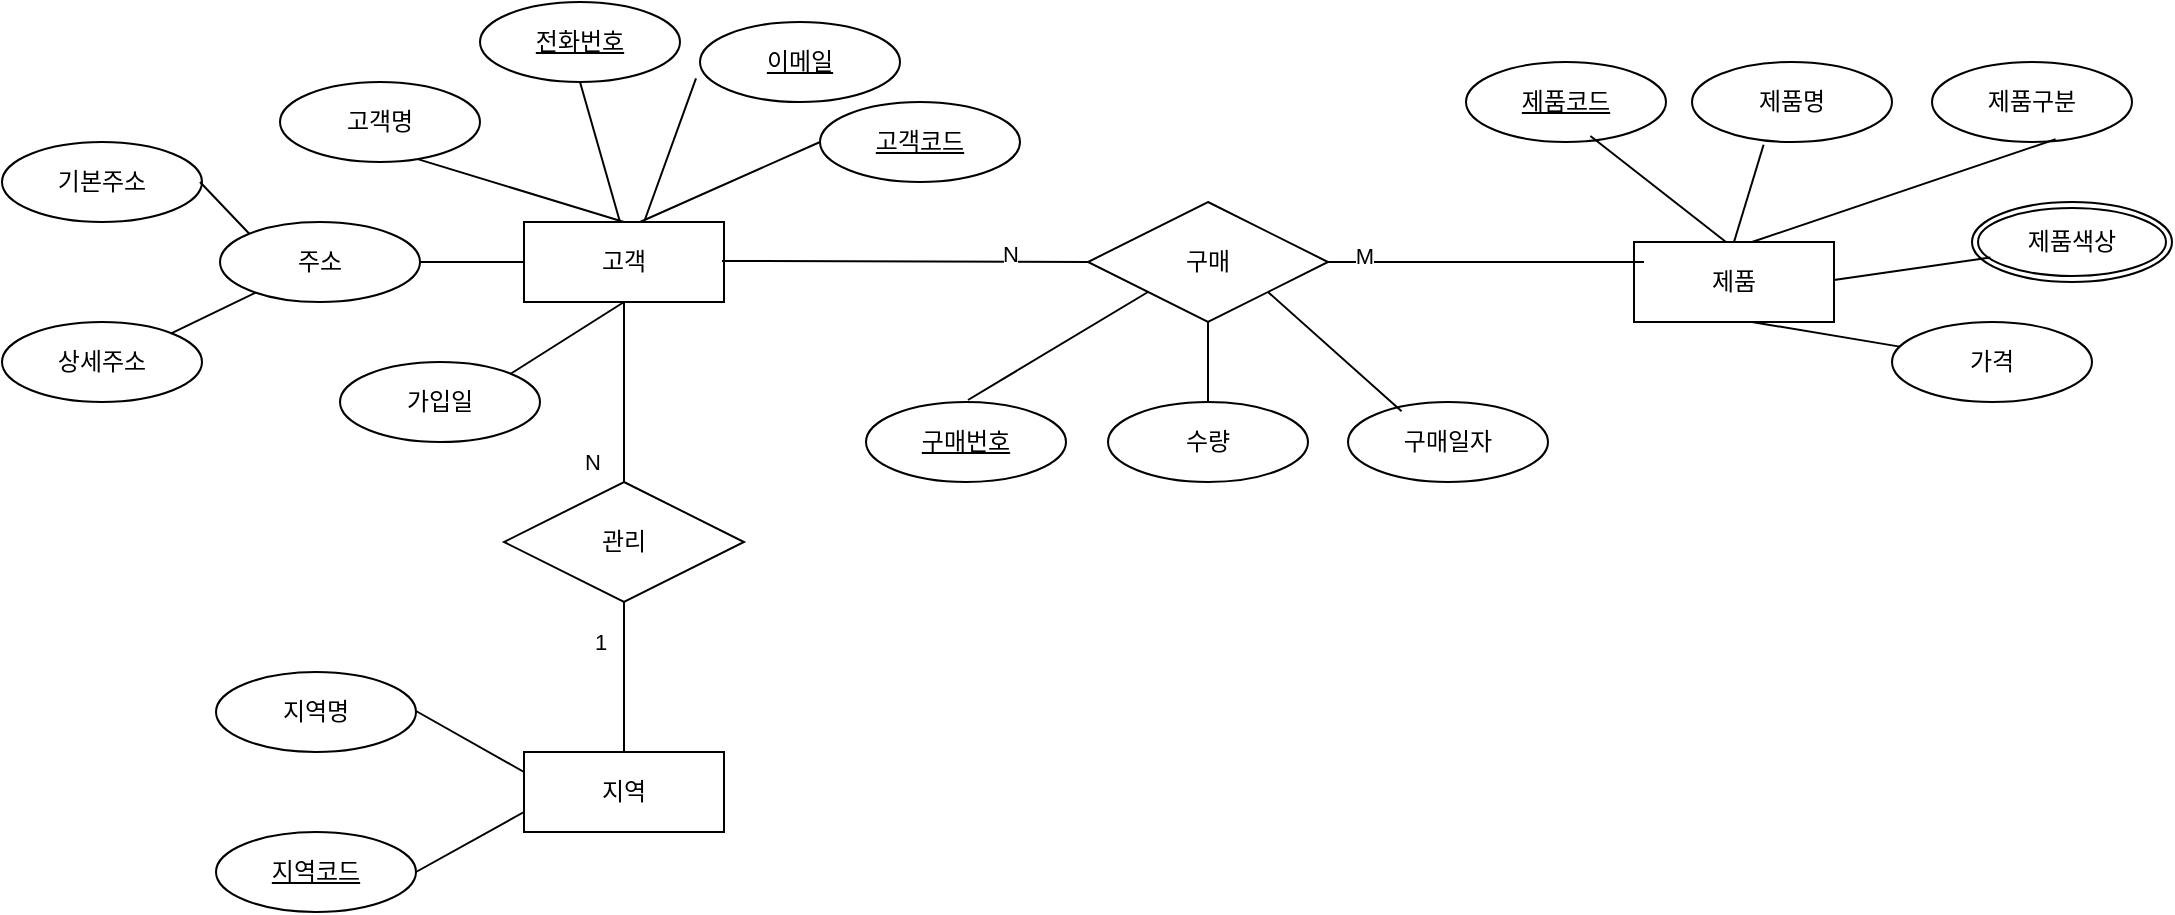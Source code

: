 <mxfile version="23.0.1" type="github" pages="3">
  <diagram name="페이지-1" id="J8xDKmWiy9kQoWils0WY">
    <mxGraphModel dx="1877" dy="557" grid="1" gridSize="10" guides="1" tooltips="1" connect="1" arrows="1" fold="1" page="1" pageScale="1" pageWidth="827" pageHeight="1169" math="0" shadow="0">
      <root>
        <mxCell id="0" />
        <mxCell id="1" parent="0" />
        <mxCell id="zapqB653tZs2p7qNw6eo-1" value="고객" style="whiteSpace=wrap;html=1;align=center;" vertex="1" parent="1">
          <mxGeometry x="229" y="270" width="100" height="40" as="geometry" />
        </mxCell>
        <mxCell id="zapqB653tZs2p7qNw6eo-3" value="" style="endArrow=none;html=1;rounded=0;entryX=0.5;entryY=0;entryDx=0;entryDy=0;exitX=0.664;exitY=0.945;exitDx=0;exitDy=0;exitPerimeter=0;" edge="1" parent="1" source="zapqB653tZs2p7qNw6eo-6" target="zapqB653tZs2p7qNw6eo-1">
          <mxGeometry relative="1" as="geometry">
            <mxPoint x="203.4" y="217.8" as="sourcePoint" />
            <mxPoint x="337" y="220" as="targetPoint" />
          </mxGeometry>
        </mxCell>
        <mxCell id="zapqB653tZs2p7qNw6eo-7" value="" style="endArrow=none;html=1;rounded=0;entryX=0.5;entryY=0;entryDx=0;entryDy=0;exitX=0.664;exitY=0.945;exitDx=0;exitDy=0;exitPerimeter=0;" edge="1" parent="1" target="zapqB653tZs2p7qNw6eo-6">
          <mxGeometry relative="1" as="geometry">
            <mxPoint x="203.4" y="217.8" as="sourcePoint" />
            <mxPoint x="277" y="270" as="targetPoint" />
          </mxGeometry>
        </mxCell>
        <mxCell id="zapqB653tZs2p7qNw6eo-6" value="고객명" style="ellipse;whiteSpace=wrap;html=1;align=center;" vertex="1" parent="1">
          <mxGeometry x="107" y="200" width="100" height="40" as="geometry" />
        </mxCell>
        <mxCell id="zapqB653tZs2p7qNw6eo-8" value="전화번호" style="ellipse;whiteSpace=wrap;html=1;align=center;fontStyle=4;" vertex="1" parent="1">
          <mxGeometry x="207" y="160" width="100" height="40" as="geometry" />
        </mxCell>
        <mxCell id="zapqB653tZs2p7qNw6eo-9" value="" style="endArrow=none;html=1;rounded=0;exitX=0.5;exitY=1;exitDx=0;exitDy=0;" edge="1" parent="1" source="zapqB653tZs2p7qNw6eo-8">
          <mxGeometry relative="1" as="geometry">
            <mxPoint x="337" y="210" as="sourcePoint" />
            <mxPoint x="277" y="270" as="targetPoint" />
          </mxGeometry>
        </mxCell>
        <mxCell id="zapqB653tZs2p7qNw6eo-11" value="이메일" style="ellipse;whiteSpace=wrap;html=1;align=center;fontStyle=4;" vertex="1" parent="1">
          <mxGeometry x="317" y="170" width="100" height="40" as="geometry" />
        </mxCell>
        <mxCell id="zapqB653tZs2p7qNw6eo-13" value="" style="endArrow=none;html=1;rounded=0;exitX=-0.02;exitY=0.705;exitDx=0;exitDy=0;exitPerimeter=0;entryX=0.604;entryY=-0.025;entryDx=0;entryDy=0;entryPerimeter=0;" edge="1" parent="1" source="zapqB653tZs2p7qNw6eo-11" target="zapqB653tZs2p7qNw6eo-1">
          <mxGeometry relative="1" as="geometry">
            <mxPoint x="337" y="210" as="sourcePoint" />
            <mxPoint x="317" y="270" as="targetPoint" />
          </mxGeometry>
        </mxCell>
        <mxCell id="zapqB653tZs2p7qNw6eo-14" value="고객코드" style="ellipse;whiteSpace=wrap;html=1;align=center;fontStyle=4;" vertex="1" parent="1">
          <mxGeometry x="377" y="210" width="100" height="40" as="geometry" />
        </mxCell>
        <mxCell id="zapqB653tZs2p7qNw6eo-15" value="" style="endArrow=none;html=1;rounded=0;exitX=0;exitY=0.5;exitDx=0;exitDy=0;" edge="1" parent="1" source="zapqB653tZs2p7qNw6eo-14">
          <mxGeometry relative="1" as="geometry">
            <mxPoint x="375" y="264.5" as="sourcePoint" />
            <mxPoint x="287" y="270" as="targetPoint" />
          </mxGeometry>
        </mxCell>
        <mxCell id="zapqB653tZs2p7qNw6eo-16" value="주소" style="ellipse;whiteSpace=wrap;html=1;align=center;" vertex="1" parent="1">
          <mxGeometry x="77" y="270" width="100" height="40" as="geometry" />
        </mxCell>
        <mxCell id="zapqB653tZs2p7qNw6eo-17" value="" style="endArrow=none;html=1;rounded=0;entryX=0;entryY=0.5;entryDx=0;entryDy=0;exitX=1;exitY=0.5;exitDx=0;exitDy=0;" edge="1" parent="1" source="zapqB653tZs2p7qNw6eo-16" target="zapqB653tZs2p7qNw6eo-1">
          <mxGeometry relative="1" as="geometry">
            <mxPoint x="177" y="278" as="sourcePoint" />
            <mxPoint x="281" y="310" as="targetPoint" />
          </mxGeometry>
        </mxCell>
        <mxCell id="zapqB653tZs2p7qNw6eo-18" value="기본주소" style="ellipse;whiteSpace=wrap;html=1;align=center;" vertex="1" parent="1">
          <mxGeometry x="-32" y="230" width="100" height="40" as="geometry" />
        </mxCell>
        <mxCell id="zapqB653tZs2p7qNw6eo-19" value="상세주소" style="ellipse;whiteSpace=wrap;html=1;align=center;" vertex="1" parent="1">
          <mxGeometry x="-32" y="320" width="100" height="40" as="geometry" />
        </mxCell>
        <mxCell id="zapqB653tZs2p7qNw6eo-20" value="" style="endArrow=none;html=1;rounded=0;exitX=1;exitY=0.5;exitDx=0;exitDy=0;entryX=0;entryY=0;entryDx=0;entryDy=0;" edge="1" parent="1" target="zapqB653tZs2p7qNw6eo-16">
          <mxGeometry relative="1" as="geometry">
            <mxPoint x="67" y="250" as="sourcePoint" />
            <mxPoint x="97" y="260" as="targetPoint" />
          </mxGeometry>
        </mxCell>
        <mxCell id="zapqB653tZs2p7qNw6eo-21" value="" style="endArrow=none;html=1;rounded=0;exitX=1;exitY=0;exitDx=0;exitDy=0;" edge="1" parent="1" target="zapqB653tZs2p7qNw6eo-16">
          <mxGeometry relative="1" as="geometry">
            <mxPoint x="52.355" y="325.858" as="sourcePoint" />
            <mxPoint x="117" y="280" as="targetPoint" />
          </mxGeometry>
        </mxCell>
        <mxCell id="zapqB653tZs2p7qNw6eo-22" value="가입일" style="ellipse;whiteSpace=wrap;html=1;align=center;" vertex="1" parent="1">
          <mxGeometry x="137" y="340" width="100" height="40" as="geometry" />
        </mxCell>
        <mxCell id="zapqB653tZs2p7qNw6eo-23" value="" style="endArrow=none;html=1;rounded=0;entryX=0.5;entryY=1;entryDx=0;entryDy=0;exitX=1;exitY=0;exitDx=0;exitDy=0;" edge="1" parent="1" source="zapqB653tZs2p7qNw6eo-22" target="zapqB653tZs2p7qNw6eo-1">
          <mxGeometry relative="1" as="geometry">
            <mxPoint x="232" y="320" as="sourcePoint" />
            <mxPoint x="282" y="320" as="targetPoint" />
          </mxGeometry>
        </mxCell>
        <mxCell id="zapqB653tZs2p7qNw6eo-26" value="지역" style="whiteSpace=wrap;html=1;align=center;" vertex="1" parent="1">
          <mxGeometry x="229" y="535" width="100" height="40" as="geometry" />
        </mxCell>
        <mxCell id="zapqB653tZs2p7qNw6eo-28" value="지역명" style="ellipse;whiteSpace=wrap;html=1;align=center;" vertex="1" parent="1">
          <mxGeometry x="75" y="495" width="100" height="40" as="geometry" />
        </mxCell>
        <mxCell id="zapqB653tZs2p7qNw6eo-29" value="지역코드" style="ellipse;whiteSpace=wrap;html=1;align=center;fontStyle=4;" vertex="1" parent="1">
          <mxGeometry x="75" y="575" width="100" height="40" as="geometry" />
        </mxCell>
        <mxCell id="zapqB653tZs2p7qNw6eo-30" value="" style="endArrow=none;html=1;rounded=0;entryX=0;entryY=0.25;entryDx=0;entryDy=0;" edge="1" parent="1" target="zapqB653tZs2p7qNw6eo-26">
          <mxGeometry relative="1" as="geometry">
            <mxPoint x="175" y="514.5" as="sourcePoint" />
            <mxPoint x="335" y="514.5" as="targetPoint" />
          </mxGeometry>
        </mxCell>
        <mxCell id="zapqB653tZs2p7qNw6eo-31" value="" style="endArrow=none;html=1;rounded=0;entryX=0;entryY=0.75;entryDx=0;entryDy=0;" edge="1" parent="1" target="zapqB653tZs2p7qNw6eo-26">
          <mxGeometry relative="1" as="geometry">
            <mxPoint x="175" y="595" as="sourcePoint" />
            <mxPoint x="335" y="595" as="targetPoint" />
          </mxGeometry>
        </mxCell>
        <mxCell id="zapqB653tZs2p7qNw6eo-32" value="제품" style="whiteSpace=wrap;html=1;align=center;" vertex="1" parent="1">
          <mxGeometry x="784" y="280" width="100" height="40" as="geometry" />
        </mxCell>
        <mxCell id="zapqB653tZs2p7qNw6eo-33" value="제품구분" style="ellipse;whiteSpace=wrap;html=1;align=center;" vertex="1" parent="1">
          <mxGeometry x="933" y="190" width="100" height="40" as="geometry" />
        </mxCell>
        <mxCell id="zapqB653tZs2p7qNw6eo-34" value="제품코드" style="ellipse;whiteSpace=wrap;html=1;align=center;fontStyle=4;" vertex="1" parent="1">
          <mxGeometry x="700" y="190" width="100" height="40" as="geometry" />
        </mxCell>
        <mxCell id="zapqB653tZs2p7qNw6eo-37" value="" style="endArrow=none;html=1;rounded=0;exitX=0.622;exitY=0.925;exitDx=0;exitDy=0;exitPerimeter=0;" edge="1" parent="1" source="zapqB653tZs2p7qNw6eo-34">
          <mxGeometry relative="1" as="geometry">
            <mxPoint x="670" y="280" as="sourcePoint" />
            <mxPoint x="830" y="280" as="targetPoint" />
          </mxGeometry>
        </mxCell>
        <mxCell id="zapqB653tZs2p7qNw6eo-38" value="" style="endArrow=none;html=1;rounded=0;entryX=0.618;entryY=0.965;entryDx=0;entryDy=0;entryPerimeter=0;" edge="1" parent="1" target="zapqB653tZs2p7qNw6eo-33">
          <mxGeometry relative="1" as="geometry">
            <mxPoint x="843" y="280" as="sourcePoint" />
            <mxPoint x="1003" y="280" as="targetPoint" />
          </mxGeometry>
        </mxCell>
        <mxCell id="zapqB653tZs2p7qNw6eo-39" value="제품명" style="ellipse;whiteSpace=wrap;html=1;align=center;" vertex="1" parent="1">
          <mxGeometry x="813" y="190" width="100" height="40" as="geometry" />
        </mxCell>
        <mxCell id="zapqB653tZs2p7qNw6eo-40" value="" style="endArrow=none;html=1;rounded=0;exitX=0.5;exitY=0;exitDx=0;exitDy=0;entryX=0.358;entryY=1.035;entryDx=0;entryDy=0;entryPerimeter=0;" edge="1" parent="1" source="zapqB653tZs2p7qNw6eo-32" target="zapqB653tZs2p7qNw6eo-39">
          <mxGeometry relative="1" as="geometry">
            <mxPoint x="673" y="240" as="sourcePoint" />
            <mxPoint x="833" y="240" as="targetPoint" />
          </mxGeometry>
        </mxCell>
        <mxCell id="zapqB653tZs2p7qNw6eo-41" value="제품색상" style="ellipse;shape=doubleEllipse;margin=3;whiteSpace=wrap;html=1;align=center;" vertex="1" parent="1">
          <mxGeometry x="953" y="260" width="100" height="40" as="geometry" />
        </mxCell>
        <mxCell id="zapqB653tZs2p7qNw6eo-43" value="" style="endArrow=none;html=1;rounded=0;entryX=0.092;entryY=0.695;entryDx=0;entryDy=0;entryPerimeter=0;" edge="1" parent="1" target="zapqB653tZs2p7qNw6eo-41">
          <mxGeometry relative="1" as="geometry">
            <mxPoint x="884" y="299" as="sourcePoint" />
            <mxPoint x="1044" y="299" as="targetPoint" />
          </mxGeometry>
        </mxCell>
        <mxCell id="zapqB653tZs2p7qNw6eo-45" value="가격" style="ellipse;whiteSpace=wrap;html=1;align=center;" vertex="1" parent="1">
          <mxGeometry x="913" y="320" width="100" height="40" as="geometry" />
        </mxCell>
        <mxCell id="zapqB653tZs2p7qNw6eo-46" value="" style="endArrow=none;html=1;rounded=0;" edge="1" parent="1" target="zapqB653tZs2p7qNw6eo-45">
          <mxGeometry relative="1" as="geometry">
            <mxPoint x="843" y="320" as="sourcePoint" />
            <mxPoint x="1003" y="320" as="targetPoint" />
          </mxGeometry>
        </mxCell>
        <mxCell id="zapqB653tZs2p7qNw6eo-47" value="관리" style="shape=rhombus;perimeter=rhombusPerimeter;whiteSpace=wrap;html=1;align=center;" vertex="1" parent="1">
          <mxGeometry x="219" y="400" width="120" height="60" as="geometry" />
        </mxCell>
        <mxCell id="zapqB653tZs2p7qNw6eo-48" value="" style="endArrow=none;html=1;rounded=0;exitX=0.5;exitY=1;exitDx=0;exitDy=0;entryX=0.5;entryY=0;entryDx=0;entryDy=0;" edge="1" parent="1" source="zapqB653tZs2p7qNw6eo-1" target="zapqB653tZs2p7qNw6eo-47">
          <mxGeometry relative="1" as="geometry">
            <mxPoint x="237" y="310" as="sourcePoint" />
            <mxPoint x="272" y="403" as="targetPoint" />
          </mxGeometry>
        </mxCell>
        <mxCell id="zapqB653tZs2p7qNw6eo-50" value="N" style="edgeLabel;html=1;align=center;verticalAlign=middle;resizable=0;points=[];" vertex="1" connectable="0" parent="zapqB653tZs2p7qNw6eo-48">
          <mxGeometry x="0.025" y="1" relative="1" as="geometry">
            <mxPoint x="-17" y="34" as="offset" />
          </mxGeometry>
        </mxCell>
        <mxCell id="zapqB653tZs2p7qNw6eo-49" value="" style="endArrow=none;html=1;rounded=0;entryX=0.5;entryY=0;entryDx=0;entryDy=0;exitX=0.5;exitY=1;exitDx=0;exitDy=0;" edge="1" parent="1" source="zapqB653tZs2p7qNw6eo-47" target="zapqB653tZs2p7qNw6eo-26">
          <mxGeometry relative="1" as="geometry">
            <mxPoint x="251" y="460" as="sourcePoint" />
            <mxPoint x="411" y="460" as="targetPoint" />
            <Array as="points" />
          </mxGeometry>
        </mxCell>
        <mxCell id="zapqB653tZs2p7qNw6eo-51" value="1" style="edgeLabel;html=1;align=center;verticalAlign=middle;resizable=0;points=[];" vertex="1" connectable="0" parent="zapqB653tZs2p7qNw6eo-49">
          <mxGeometry x="0.339" y="2" relative="1" as="geometry">
            <mxPoint x="-14" y="-30" as="offset" />
          </mxGeometry>
        </mxCell>
        <mxCell id="zapqB653tZs2p7qNw6eo-52" value="구매" style="shape=rhombus;perimeter=rhombusPerimeter;whiteSpace=wrap;html=1;align=center;" vertex="1" parent="1">
          <mxGeometry x="511" y="260" width="120" height="60" as="geometry" />
        </mxCell>
        <mxCell id="zapqB653tZs2p7qNw6eo-53" value="구매번호" style="ellipse;whiteSpace=wrap;html=1;align=center;fontStyle=4;" vertex="1" parent="1">
          <mxGeometry x="400" y="360" width="100" height="40" as="geometry" />
        </mxCell>
        <mxCell id="zapqB653tZs2p7qNw6eo-54" value="" style="endArrow=none;html=1;rounded=0;entryX=0;entryY=1;entryDx=0;entryDy=0;" edge="1" parent="1" target="zapqB653tZs2p7qNw6eo-52">
          <mxGeometry relative="1" as="geometry">
            <mxPoint x="451" y="359" as="sourcePoint" />
            <mxPoint x="611" y="359" as="targetPoint" />
          </mxGeometry>
        </mxCell>
        <mxCell id="zapqB653tZs2p7qNw6eo-55" value="수량" style="ellipse;whiteSpace=wrap;html=1;align=center;" vertex="1" parent="1">
          <mxGeometry x="521" y="360" width="100" height="40" as="geometry" />
        </mxCell>
        <mxCell id="zapqB653tZs2p7qNw6eo-56" value="구매일자" style="ellipse;whiteSpace=wrap;html=1;align=center;" vertex="1" parent="1">
          <mxGeometry x="641" y="360" width="100" height="40" as="geometry" />
        </mxCell>
        <mxCell id="zapqB653tZs2p7qNw6eo-57" value="" style="endArrow=none;html=1;rounded=0;entryX=0.5;entryY=0;entryDx=0;entryDy=0;" edge="1" parent="1" target="zapqB653tZs2p7qNw6eo-55">
          <mxGeometry relative="1" as="geometry">
            <mxPoint x="571" y="320" as="sourcePoint" />
            <mxPoint x="731" y="320" as="targetPoint" />
          </mxGeometry>
        </mxCell>
        <mxCell id="zapqB653tZs2p7qNw6eo-58" value="" style="endArrow=none;html=1;rounded=0;entryX=0.268;entryY=0.115;entryDx=0;entryDy=0;entryPerimeter=0;exitX=1;exitY=1;exitDx=0;exitDy=0;" edge="1" parent="1" source="zapqB653tZs2p7qNw6eo-52" target="zapqB653tZs2p7qNw6eo-56">
          <mxGeometry relative="1" as="geometry">
            <mxPoint x="613" y="325" as="sourcePoint" />
            <mxPoint x="605" y="340" as="targetPoint" />
          </mxGeometry>
        </mxCell>
        <mxCell id="zapqB653tZs2p7qNw6eo-60" value="" style="endArrow=none;html=1;rounded=0;entryX=0;entryY=0.5;entryDx=0;entryDy=0;" edge="1" parent="1" target="zapqB653tZs2p7qNw6eo-52">
          <mxGeometry relative="1" as="geometry">
            <mxPoint x="328" y="289.5" as="sourcePoint" />
            <mxPoint x="488" y="289.5" as="targetPoint" />
          </mxGeometry>
        </mxCell>
        <mxCell id="zapqB653tZs2p7qNw6eo-63" value="N" style="edgeLabel;html=1;align=center;verticalAlign=middle;resizable=0;points=[];" vertex="1" connectable="0" parent="zapqB653tZs2p7qNw6eo-60">
          <mxGeometry x="0.569" y="4" relative="1" as="geometry">
            <mxPoint as="offset" />
          </mxGeometry>
        </mxCell>
        <mxCell id="zapqB653tZs2p7qNw6eo-61" value="" style="endArrow=none;html=1;rounded=0;exitX=1;exitY=0.5;exitDx=0;exitDy=0;entryX=0.05;entryY=0.25;entryDx=0;entryDy=0;entryPerimeter=0;" edge="1" parent="1" source="zapqB653tZs2p7qNw6eo-52" target="zapqB653tZs2p7qNw6eo-32">
          <mxGeometry relative="1" as="geometry">
            <mxPoint x="700" y="334" as="sourcePoint" />
            <mxPoint x="880" y="280" as="targetPoint" />
          </mxGeometry>
        </mxCell>
        <mxCell id="zapqB653tZs2p7qNw6eo-64" value="M" style="edgeLabel;html=1;align=center;verticalAlign=middle;resizable=0;points=[];" vertex="1" connectable="0" parent="zapqB653tZs2p7qNw6eo-61">
          <mxGeometry x="-0.777" y="3" relative="1" as="geometry">
            <mxPoint as="offset" />
          </mxGeometry>
        </mxCell>
      </root>
    </mxGraphModel>
  </diagram>
  <diagram id="vfcTKLoLbESGmFq2pTQ9" name="페이지-2">
    <mxGraphModel dx="1050" dy="557" grid="1" gridSize="10" guides="1" tooltips="1" connect="1" arrows="1" fold="1" page="1" pageScale="1" pageWidth="827" pageHeight="1169" math="0" shadow="0">
      <root>
        <mxCell id="0" />
        <mxCell id="1" parent="0" />
        <mxCell id="7nuHPtt1R9QYRg7xuGiG-22" value="고객" style="shape=table;startSize=30;container=1;collapsible=1;childLayout=tableLayout;fixedRows=1;rowLines=0;fontStyle=1;align=center;resizeLast=1;html=1;" vertex="1" parent="1">
          <mxGeometry x="80" y="120" width="180" height="270" as="geometry" />
        </mxCell>
        <mxCell id="7nuHPtt1R9QYRg7xuGiG-23" value="" style="shape=tableRow;horizontal=0;startSize=0;swimlaneHead=0;swimlaneBody=0;fillColor=none;collapsible=0;dropTarget=0;points=[[0,0.5],[1,0.5]];portConstraint=eastwest;top=0;left=0;right=0;bottom=1;" vertex="1" parent="7nuHPtt1R9QYRg7xuGiG-22">
          <mxGeometry y="30" width="180" height="30" as="geometry" />
        </mxCell>
        <mxCell id="7nuHPtt1R9QYRg7xuGiG-24" value="PK" style="shape=partialRectangle;connectable=0;fillColor=none;top=0;left=0;bottom=0;right=0;fontStyle=1;overflow=hidden;whiteSpace=wrap;html=1;" vertex="1" parent="7nuHPtt1R9QYRg7xuGiG-23">
          <mxGeometry width="30" height="30" as="geometry">
            <mxRectangle width="30" height="30" as="alternateBounds" />
          </mxGeometry>
        </mxCell>
        <mxCell id="7nuHPtt1R9QYRg7xuGiG-25" value="고객코드" style="shape=partialRectangle;connectable=0;fillColor=none;top=0;left=0;bottom=0;right=0;align=left;spacingLeft=6;fontStyle=5;overflow=hidden;whiteSpace=wrap;html=1;" vertex="1" parent="7nuHPtt1R9QYRg7xuGiG-23">
          <mxGeometry x="30" width="150" height="30" as="geometry">
            <mxRectangle width="150" height="30" as="alternateBounds" />
          </mxGeometry>
        </mxCell>
        <mxCell id="7nuHPtt1R9QYRg7xuGiG-129" value="" style="shape=tableRow;horizontal=0;startSize=0;swimlaneHead=0;swimlaneBody=0;fillColor=none;collapsible=0;dropTarget=0;points=[[0,0.5],[1,0.5]];portConstraint=eastwest;top=0;left=0;right=0;bottom=1;" vertex="1" parent="7nuHPtt1R9QYRg7xuGiG-22">
          <mxGeometry y="60" width="180" height="30" as="geometry" />
        </mxCell>
        <mxCell id="7nuHPtt1R9QYRg7xuGiG-130" value="FK" style="shape=partialRectangle;connectable=0;fillColor=none;top=0;left=0;bottom=0;right=0;fontStyle=1;overflow=hidden;whiteSpace=wrap;html=1;" vertex="1" parent="7nuHPtt1R9QYRg7xuGiG-129">
          <mxGeometry width="30" height="30" as="geometry">
            <mxRectangle width="30" height="30" as="alternateBounds" />
          </mxGeometry>
        </mxCell>
        <mxCell id="7nuHPtt1R9QYRg7xuGiG-131" value="지역코드" style="shape=partialRectangle;connectable=0;fillColor=none;top=0;left=0;bottom=0;right=0;align=left;spacingLeft=6;fontStyle=5;overflow=hidden;whiteSpace=wrap;html=1;" vertex="1" parent="7nuHPtt1R9QYRg7xuGiG-129">
          <mxGeometry x="30" width="150" height="30" as="geometry">
            <mxRectangle width="150" height="30" as="alternateBounds" />
          </mxGeometry>
        </mxCell>
        <mxCell id="7nuHPtt1R9QYRg7xuGiG-26" value="" style="shape=tableRow;horizontal=0;startSize=0;swimlaneHead=0;swimlaneBody=0;fillColor=none;collapsible=0;dropTarget=0;points=[[0,0.5],[1,0.5]];portConstraint=eastwest;top=0;left=0;right=0;bottom=0;" vertex="1" parent="7nuHPtt1R9QYRg7xuGiG-22">
          <mxGeometry y="90" width="180" height="30" as="geometry" />
        </mxCell>
        <mxCell id="7nuHPtt1R9QYRg7xuGiG-27" value="" style="shape=partialRectangle;connectable=0;fillColor=none;top=0;left=0;bottom=0;right=0;editable=1;overflow=hidden;whiteSpace=wrap;html=1;" vertex="1" parent="7nuHPtt1R9QYRg7xuGiG-26">
          <mxGeometry width="30" height="30" as="geometry">
            <mxRectangle width="30" height="30" as="alternateBounds" />
          </mxGeometry>
        </mxCell>
        <mxCell id="7nuHPtt1R9QYRg7xuGiG-28" value="고객이름" style="shape=partialRectangle;connectable=0;fillColor=none;top=0;left=0;bottom=0;right=0;align=left;spacingLeft=6;overflow=hidden;whiteSpace=wrap;html=1;" vertex="1" parent="7nuHPtt1R9QYRg7xuGiG-26">
          <mxGeometry x="30" width="150" height="30" as="geometry">
            <mxRectangle width="150" height="30" as="alternateBounds" />
          </mxGeometry>
        </mxCell>
        <mxCell id="7nuHPtt1R9QYRg7xuGiG-29" value="" style="shape=tableRow;horizontal=0;startSize=0;swimlaneHead=0;swimlaneBody=0;fillColor=none;collapsible=0;dropTarget=0;points=[[0,0.5],[1,0.5]];portConstraint=eastwest;top=0;left=0;right=0;bottom=0;" vertex="1" parent="7nuHPtt1R9QYRg7xuGiG-22">
          <mxGeometry y="120" width="180" height="30" as="geometry" />
        </mxCell>
        <mxCell id="7nuHPtt1R9QYRg7xuGiG-30" value="" style="shape=partialRectangle;connectable=0;fillColor=none;top=0;left=0;bottom=0;right=0;editable=1;overflow=hidden;whiteSpace=wrap;html=1;" vertex="1" parent="7nuHPtt1R9QYRg7xuGiG-29">
          <mxGeometry width="30" height="30" as="geometry">
            <mxRectangle width="30" height="30" as="alternateBounds" />
          </mxGeometry>
        </mxCell>
        <mxCell id="7nuHPtt1R9QYRg7xuGiG-31" value="&amp;nbsp;전화번호" style="shape=partialRectangle;connectable=0;fillColor=none;top=0;left=0;bottom=0;right=0;align=left;spacingLeft=6;overflow=hidden;whiteSpace=wrap;html=1;" vertex="1" parent="7nuHPtt1R9QYRg7xuGiG-29">
          <mxGeometry x="30" width="150" height="30" as="geometry">
            <mxRectangle width="150" height="30" as="alternateBounds" />
          </mxGeometry>
        </mxCell>
        <mxCell id="7nuHPtt1R9QYRg7xuGiG-32" value="" style="shape=tableRow;horizontal=0;startSize=0;swimlaneHead=0;swimlaneBody=0;fillColor=none;collapsible=0;dropTarget=0;points=[[0,0.5],[1,0.5]];portConstraint=eastwest;top=0;left=0;right=0;bottom=0;" vertex="1" parent="7nuHPtt1R9QYRg7xuGiG-22">
          <mxGeometry y="150" width="180" height="30" as="geometry" />
        </mxCell>
        <mxCell id="7nuHPtt1R9QYRg7xuGiG-33" value="" style="shape=partialRectangle;connectable=0;fillColor=none;top=0;left=0;bottom=0;right=0;editable=1;overflow=hidden;whiteSpace=wrap;html=1;" vertex="1" parent="7nuHPtt1R9QYRg7xuGiG-32">
          <mxGeometry width="30" height="30" as="geometry">
            <mxRectangle width="30" height="30" as="alternateBounds" />
          </mxGeometry>
        </mxCell>
        <mxCell id="7nuHPtt1R9QYRg7xuGiG-34" value="이메일" style="shape=partialRectangle;connectable=0;fillColor=none;top=0;left=0;bottom=0;right=0;align=left;spacingLeft=6;overflow=hidden;whiteSpace=wrap;html=1;" vertex="1" parent="7nuHPtt1R9QYRg7xuGiG-32">
          <mxGeometry x="30" width="150" height="30" as="geometry">
            <mxRectangle width="150" height="30" as="alternateBounds" />
          </mxGeometry>
        </mxCell>
        <mxCell id="7nuHPtt1R9QYRg7xuGiG-35" value="" style="shape=tableRow;horizontal=0;startSize=0;swimlaneHead=0;swimlaneBody=0;fillColor=none;collapsible=0;dropTarget=0;points=[[0,0.5],[1,0.5]];portConstraint=eastwest;top=0;left=0;right=0;bottom=0;" vertex="1" parent="7nuHPtt1R9QYRg7xuGiG-22">
          <mxGeometry y="180" width="180" height="30" as="geometry" />
        </mxCell>
        <mxCell id="7nuHPtt1R9QYRg7xuGiG-36" value="" style="shape=partialRectangle;connectable=0;fillColor=none;top=0;left=0;bottom=0;right=0;editable=1;overflow=hidden;whiteSpace=wrap;html=1;" vertex="1" parent="7nuHPtt1R9QYRg7xuGiG-35">
          <mxGeometry width="30" height="30" as="geometry">
            <mxRectangle width="30" height="30" as="alternateBounds" />
          </mxGeometry>
        </mxCell>
        <mxCell id="7nuHPtt1R9QYRg7xuGiG-37" value="기본주소" style="shape=partialRectangle;connectable=0;fillColor=none;top=0;left=0;bottom=0;right=0;align=left;spacingLeft=6;overflow=hidden;whiteSpace=wrap;html=1;" vertex="1" parent="7nuHPtt1R9QYRg7xuGiG-35">
          <mxGeometry x="30" width="150" height="30" as="geometry">
            <mxRectangle width="150" height="30" as="alternateBounds" />
          </mxGeometry>
        </mxCell>
        <mxCell id="7nuHPtt1R9QYRg7xuGiG-38" value="" style="shape=tableRow;horizontal=0;startSize=0;swimlaneHead=0;swimlaneBody=0;fillColor=none;collapsible=0;dropTarget=0;points=[[0,0.5],[1,0.5]];portConstraint=eastwest;top=0;left=0;right=0;bottom=0;" vertex="1" parent="7nuHPtt1R9QYRg7xuGiG-22">
          <mxGeometry y="210" width="180" height="30" as="geometry" />
        </mxCell>
        <mxCell id="7nuHPtt1R9QYRg7xuGiG-39" value="" style="shape=partialRectangle;connectable=0;fillColor=none;top=0;left=0;bottom=0;right=0;editable=1;overflow=hidden;whiteSpace=wrap;html=1;" vertex="1" parent="7nuHPtt1R9QYRg7xuGiG-38">
          <mxGeometry width="30" height="30" as="geometry">
            <mxRectangle width="30" height="30" as="alternateBounds" />
          </mxGeometry>
        </mxCell>
        <mxCell id="7nuHPtt1R9QYRg7xuGiG-40" value="상세주소" style="shape=partialRectangle;connectable=0;fillColor=none;top=0;left=0;bottom=0;right=0;align=left;spacingLeft=6;overflow=hidden;whiteSpace=wrap;html=1;" vertex="1" parent="7nuHPtt1R9QYRg7xuGiG-38">
          <mxGeometry x="30" width="150" height="30" as="geometry">
            <mxRectangle width="150" height="30" as="alternateBounds" />
          </mxGeometry>
        </mxCell>
        <mxCell id="7nuHPtt1R9QYRg7xuGiG-60" value="" style="shape=tableRow;horizontal=0;startSize=0;swimlaneHead=0;swimlaneBody=0;fillColor=none;collapsible=0;dropTarget=0;points=[[0,0.5],[1,0.5]];portConstraint=eastwest;top=0;left=0;right=0;bottom=0;" vertex="1" parent="7nuHPtt1R9QYRg7xuGiG-22">
          <mxGeometry y="240" width="180" height="30" as="geometry" />
        </mxCell>
        <mxCell id="7nuHPtt1R9QYRg7xuGiG-61" value="" style="shape=partialRectangle;connectable=0;fillColor=none;top=0;left=0;bottom=0;right=0;editable=1;overflow=hidden;whiteSpace=wrap;html=1;" vertex="1" parent="7nuHPtt1R9QYRg7xuGiG-60">
          <mxGeometry width="30" height="30" as="geometry">
            <mxRectangle width="30" height="30" as="alternateBounds" />
          </mxGeometry>
        </mxCell>
        <mxCell id="7nuHPtt1R9QYRg7xuGiG-62" value="가입일" style="shape=partialRectangle;connectable=0;fillColor=none;top=0;left=0;bottom=0;right=0;align=left;spacingLeft=6;overflow=hidden;whiteSpace=wrap;html=1;" vertex="1" parent="7nuHPtt1R9QYRg7xuGiG-60">
          <mxGeometry x="30" width="150" height="30" as="geometry">
            <mxRectangle width="150" height="30" as="alternateBounds" />
          </mxGeometry>
        </mxCell>
        <mxCell id="7nuHPtt1R9QYRg7xuGiG-79" value="구매" style="shape=table;startSize=30;container=1;collapsible=1;childLayout=tableLayout;fixedRows=1;rowLines=0;fontStyle=1;align=center;resizeLast=1;html=1;" vertex="1" parent="1">
          <mxGeometry x="324" y="120" width="180" height="180" as="geometry" />
        </mxCell>
        <mxCell id="7nuHPtt1R9QYRg7xuGiG-80" value="" style="shape=tableRow;horizontal=0;startSize=0;swimlaneHead=0;swimlaneBody=0;fillColor=none;collapsible=0;dropTarget=0;points=[[0,0.5],[1,0.5]];portConstraint=eastwest;top=0;left=0;right=0;bottom=1;" vertex="1" parent="7nuHPtt1R9QYRg7xuGiG-79">
          <mxGeometry y="30" width="180" height="30" as="geometry" />
        </mxCell>
        <mxCell id="7nuHPtt1R9QYRg7xuGiG-81" value="PK" style="shape=partialRectangle;connectable=0;fillColor=none;top=0;left=0;bottom=0;right=0;fontStyle=1;overflow=hidden;whiteSpace=wrap;html=1;" vertex="1" parent="7nuHPtt1R9QYRg7xuGiG-80">
          <mxGeometry width="30" height="30" as="geometry">
            <mxRectangle width="30" height="30" as="alternateBounds" />
          </mxGeometry>
        </mxCell>
        <mxCell id="7nuHPtt1R9QYRg7xuGiG-82" value="구매번호" style="shape=partialRectangle;connectable=0;fillColor=none;top=0;left=0;bottom=0;right=0;align=left;spacingLeft=6;fontStyle=5;overflow=hidden;whiteSpace=wrap;html=1;" vertex="1" parent="7nuHPtt1R9QYRg7xuGiG-80">
          <mxGeometry x="30" width="150" height="30" as="geometry">
            <mxRectangle width="150" height="30" as="alternateBounds" />
          </mxGeometry>
        </mxCell>
        <mxCell id="7nuHPtt1R9QYRg7xuGiG-143" value="" style="shape=tableRow;horizontal=0;startSize=0;swimlaneHead=0;swimlaneBody=0;fillColor=none;collapsible=0;dropTarget=0;points=[[0,0.5],[1,0.5]];portConstraint=eastwest;top=0;left=0;right=0;bottom=1;" vertex="1" parent="7nuHPtt1R9QYRg7xuGiG-79">
          <mxGeometry y="60" width="180" height="30" as="geometry" />
        </mxCell>
        <mxCell id="7nuHPtt1R9QYRg7xuGiG-144" value="FK" style="shape=partialRectangle;connectable=0;fillColor=none;top=0;left=0;bottom=0;right=0;fontStyle=1;overflow=hidden;whiteSpace=wrap;html=1;" vertex="1" parent="7nuHPtt1R9QYRg7xuGiG-143">
          <mxGeometry width="30" height="30" as="geometry">
            <mxRectangle width="30" height="30" as="alternateBounds" />
          </mxGeometry>
        </mxCell>
        <mxCell id="7nuHPtt1R9QYRg7xuGiG-145" value="고객코드" style="shape=partialRectangle;connectable=0;fillColor=none;top=0;left=0;bottom=0;right=0;align=left;spacingLeft=6;fontStyle=5;overflow=hidden;whiteSpace=wrap;html=1;" vertex="1" parent="7nuHPtt1R9QYRg7xuGiG-143">
          <mxGeometry x="30" width="150" height="30" as="geometry">
            <mxRectangle width="150" height="30" as="alternateBounds" />
          </mxGeometry>
        </mxCell>
        <mxCell id="7nuHPtt1R9QYRg7xuGiG-159" value="" style="shape=tableRow;horizontal=0;startSize=0;swimlaneHead=0;swimlaneBody=0;fillColor=none;collapsible=0;dropTarget=0;points=[[0,0.5],[1,0.5]];portConstraint=eastwest;top=0;left=0;right=0;bottom=1;" vertex="1" parent="7nuHPtt1R9QYRg7xuGiG-79">
          <mxGeometry y="90" width="180" height="30" as="geometry" />
        </mxCell>
        <mxCell id="7nuHPtt1R9QYRg7xuGiG-160" value="FK" style="shape=partialRectangle;connectable=0;fillColor=none;top=0;left=0;bottom=0;right=0;fontStyle=1;overflow=hidden;whiteSpace=wrap;html=1;" vertex="1" parent="7nuHPtt1R9QYRg7xuGiG-159">
          <mxGeometry width="30" height="30" as="geometry">
            <mxRectangle width="30" height="30" as="alternateBounds" />
          </mxGeometry>
        </mxCell>
        <mxCell id="7nuHPtt1R9QYRg7xuGiG-161" value="제품코드" style="shape=partialRectangle;connectable=0;fillColor=none;top=0;left=0;bottom=0;right=0;align=left;spacingLeft=6;fontStyle=5;overflow=hidden;whiteSpace=wrap;html=1;" vertex="1" parent="7nuHPtt1R9QYRg7xuGiG-159">
          <mxGeometry x="30" width="150" height="30" as="geometry">
            <mxRectangle width="150" height="30" as="alternateBounds" />
          </mxGeometry>
        </mxCell>
        <mxCell id="7nuHPtt1R9QYRg7xuGiG-83" value="" style="shape=tableRow;horizontal=0;startSize=0;swimlaneHead=0;swimlaneBody=0;fillColor=none;collapsible=0;dropTarget=0;points=[[0,0.5],[1,0.5]];portConstraint=eastwest;top=0;left=0;right=0;bottom=0;" vertex="1" parent="7nuHPtt1R9QYRg7xuGiG-79">
          <mxGeometry y="120" width="180" height="30" as="geometry" />
        </mxCell>
        <mxCell id="7nuHPtt1R9QYRg7xuGiG-84" value="" style="shape=partialRectangle;connectable=0;fillColor=none;top=0;left=0;bottom=0;right=0;editable=1;overflow=hidden;whiteSpace=wrap;html=1;" vertex="1" parent="7nuHPtt1R9QYRg7xuGiG-83">
          <mxGeometry width="30" height="30" as="geometry">
            <mxRectangle width="30" height="30" as="alternateBounds" />
          </mxGeometry>
        </mxCell>
        <mxCell id="7nuHPtt1R9QYRg7xuGiG-85" value="수량" style="shape=partialRectangle;connectable=0;fillColor=none;top=0;left=0;bottom=0;right=0;align=left;spacingLeft=6;overflow=hidden;whiteSpace=wrap;html=1;" vertex="1" parent="7nuHPtt1R9QYRg7xuGiG-83">
          <mxGeometry x="30" width="150" height="30" as="geometry">
            <mxRectangle width="150" height="30" as="alternateBounds" />
          </mxGeometry>
        </mxCell>
        <mxCell id="7nuHPtt1R9QYRg7xuGiG-86" value="" style="shape=tableRow;horizontal=0;startSize=0;swimlaneHead=0;swimlaneBody=0;fillColor=none;collapsible=0;dropTarget=0;points=[[0,0.5],[1,0.5]];portConstraint=eastwest;top=0;left=0;right=0;bottom=0;" vertex="1" parent="7nuHPtt1R9QYRg7xuGiG-79">
          <mxGeometry y="150" width="180" height="30" as="geometry" />
        </mxCell>
        <mxCell id="7nuHPtt1R9QYRg7xuGiG-87" value="" style="shape=partialRectangle;connectable=0;fillColor=none;top=0;left=0;bottom=0;right=0;editable=1;overflow=hidden;whiteSpace=wrap;html=1;" vertex="1" parent="7nuHPtt1R9QYRg7xuGiG-86">
          <mxGeometry width="30" height="30" as="geometry">
            <mxRectangle width="30" height="30" as="alternateBounds" />
          </mxGeometry>
        </mxCell>
        <mxCell id="7nuHPtt1R9QYRg7xuGiG-88" value="구매일자" style="shape=partialRectangle;connectable=0;fillColor=none;top=0;left=0;bottom=0;right=0;align=left;spacingLeft=6;overflow=hidden;whiteSpace=wrap;html=1;" vertex="1" parent="7nuHPtt1R9QYRg7xuGiG-86">
          <mxGeometry x="30" width="150" height="30" as="geometry">
            <mxRectangle width="150" height="30" as="alternateBounds" />
          </mxGeometry>
        </mxCell>
        <mxCell id="7nuHPtt1R9QYRg7xuGiG-105" value="제품" style="shape=table;startSize=30;container=1;collapsible=1;childLayout=tableLayout;fixedRows=1;rowLines=0;fontStyle=1;align=center;resizeLast=1;html=1;" vertex="1" parent="1">
          <mxGeometry x="580" y="120" width="180" height="150" as="geometry" />
        </mxCell>
        <mxCell id="7nuHPtt1R9QYRg7xuGiG-106" value="" style="shape=tableRow;horizontal=0;startSize=0;swimlaneHead=0;swimlaneBody=0;fillColor=none;collapsible=0;dropTarget=0;points=[[0,0.5],[1,0.5]];portConstraint=eastwest;top=0;left=0;right=0;bottom=1;" vertex="1" parent="7nuHPtt1R9QYRg7xuGiG-105">
          <mxGeometry y="30" width="180" height="30" as="geometry" />
        </mxCell>
        <mxCell id="7nuHPtt1R9QYRg7xuGiG-107" value="PK" style="shape=partialRectangle;connectable=0;fillColor=none;top=0;left=0;bottom=0;right=0;fontStyle=1;overflow=hidden;whiteSpace=wrap;html=1;" vertex="1" parent="7nuHPtt1R9QYRg7xuGiG-106">
          <mxGeometry width="30" height="30" as="geometry">
            <mxRectangle width="30" height="30" as="alternateBounds" />
          </mxGeometry>
        </mxCell>
        <mxCell id="7nuHPtt1R9QYRg7xuGiG-108" value="제품코드" style="shape=partialRectangle;connectable=0;fillColor=none;top=0;left=0;bottom=0;right=0;align=left;spacingLeft=6;fontStyle=5;overflow=hidden;whiteSpace=wrap;html=1;" vertex="1" parent="7nuHPtt1R9QYRg7xuGiG-106">
          <mxGeometry x="30" width="150" height="30" as="geometry">
            <mxRectangle width="150" height="30" as="alternateBounds" />
          </mxGeometry>
        </mxCell>
        <mxCell id="7nuHPtt1R9QYRg7xuGiG-109" value="" style="shape=tableRow;horizontal=0;startSize=0;swimlaneHead=0;swimlaneBody=0;fillColor=none;collapsible=0;dropTarget=0;points=[[0,0.5],[1,0.5]];portConstraint=eastwest;top=0;left=0;right=0;bottom=0;" vertex="1" parent="7nuHPtt1R9QYRg7xuGiG-105">
          <mxGeometry y="60" width="180" height="30" as="geometry" />
        </mxCell>
        <mxCell id="7nuHPtt1R9QYRg7xuGiG-110" value="" style="shape=partialRectangle;connectable=0;fillColor=none;top=0;left=0;bottom=0;right=0;editable=1;overflow=hidden;whiteSpace=wrap;html=1;" vertex="1" parent="7nuHPtt1R9QYRg7xuGiG-109">
          <mxGeometry width="30" height="30" as="geometry">
            <mxRectangle width="30" height="30" as="alternateBounds" />
          </mxGeometry>
        </mxCell>
        <mxCell id="7nuHPtt1R9QYRg7xuGiG-111" value="제품명" style="shape=partialRectangle;connectable=0;fillColor=none;top=0;left=0;bottom=0;right=0;align=left;spacingLeft=6;overflow=hidden;whiteSpace=wrap;html=1;" vertex="1" parent="7nuHPtt1R9QYRg7xuGiG-109">
          <mxGeometry x="30" width="150" height="30" as="geometry">
            <mxRectangle width="150" height="30" as="alternateBounds" />
          </mxGeometry>
        </mxCell>
        <mxCell id="7nuHPtt1R9QYRg7xuGiG-112" value="" style="shape=tableRow;horizontal=0;startSize=0;swimlaneHead=0;swimlaneBody=0;fillColor=none;collapsible=0;dropTarget=0;points=[[0,0.5],[1,0.5]];portConstraint=eastwest;top=0;left=0;right=0;bottom=0;" vertex="1" parent="7nuHPtt1R9QYRg7xuGiG-105">
          <mxGeometry y="90" width="180" height="30" as="geometry" />
        </mxCell>
        <mxCell id="7nuHPtt1R9QYRg7xuGiG-113" value="" style="shape=partialRectangle;connectable=0;fillColor=none;top=0;left=0;bottom=0;right=0;editable=1;overflow=hidden;whiteSpace=wrap;html=1;" vertex="1" parent="7nuHPtt1R9QYRg7xuGiG-112">
          <mxGeometry width="30" height="30" as="geometry">
            <mxRectangle width="30" height="30" as="alternateBounds" />
          </mxGeometry>
        </mxCell>
        <mxCell id="7nuHPtt1R9QYRg7xuGiG-114" value="제품구분" style="shape=partialRectangle;connectable=0;fillColor=none;top=0;left=0;bottom=0;right=0;align=left;spacingLeft=6;overflow=hidden;whiteSpace=wrap;html=1;" vertex="1" parent="7nuHPtt1R9QYRg7xuGiG-112">
          <mxGeometry x="30" width="150" height="30" as="geometry">
            <mxRectangle width="150" height="30" as="alternateBounds" />
          </mxGeometry>
        </mxCell>
        <mxCell id="7nuHPtt1R9QYRg7xuGiG-115" value="" style="shape=tableRow;horizontal=0;startSize=0;swimlaneHead=0;swimlaneBody=0;fillColor=none;collapsible=0;dropTarget=0;points=[[0,0.5],[1,0.5]];portConstraint=eastwest;top=0;left=0;right=0;bottom=0;" vertex="1" parent="7nuHPtt1R9QYRg7xuGiG-105">
          <mxGeometry y="120" width="180" height="30" as="geometry" />
        </mxCell>
        <mxCell id="7nuHPtt1R9QYRg7xuGiG-116" value="" style="shape=partialRectangle;connectable=0;fillColor=none;top=0;left=0;bottom=0;right=0;editable=1;overflow=hidden;whiteSpace=wrap;html=1;" vertex="1" parent="7nuHPtt1R9QYRg7xuGiG-115">
          <mxGeometry width="30" height="30" as="geometry">
            <mxRectangle width="30" height="30" as="alternateBounds" />
          </mxGeometry>
        </mxCell>
        <mxCell id="7nuHPtt1R9QYRg7xuGiG-117" value="가격" style="shape=partialRectangle;connectable=0;fillColor=none;top=0;left=0;bottom=0;right=0;align=left;spacingLeft=6;overflow=hidden;whiteSpace=wrap;html=1;" vertex="1" parent="7nuHPtt1R9QYRg7xuGiG-115">
          <mxGeometry x="30" width="150" height="30" as="geometry">
            <mxRectangle width="150" height="30" as="alternateBounds" />
          </mxGeometry>
        </mxCell>
        <mxCell id="7nuHPtt1R9QYRg7xuGiG-118" value="지역" style="shape=table;startSize=30;container=1;collapsible=1;childLayout=tableLayout;fixedRows=1;rowLines=0;fontStyle=1;align=center;resizeLast=1;html=1;" vertex="1" parent="1">
          <mxGeometry x="340" y="440" width="180" height="90" as="geometry" />
        </mxCell>
        <mxCell id="7nuHPtt1R9QYRg7xuGiG-119" value="" style="shape=tableRow;horizontal=0;startSize=0;swimlaneHead=0;swimlaneBody=0;fillColor=none;collapsible=0;dropTarget=0;points=[[0,0.5],[1,0.5]];portConstraint=eastwest;top=0;left=0;right=0;bottom=1;" vertex="1" parent="7nuHPtt1R9QYRg7xuGiG-118">
          <mxGeometry y="30" width="180" height="30" as="geometry" />
        </mxCell>
        <mxCell id="7nuHPtt1R9QYRg7xuGiG-120" value="PK" style="shape=partialRectangle;connectable=0;fillColor=none;top=0;left=0;bottom=0;right=0;fontStyle=1;overflow=hidden;whiteSpace=wrap;html=1;" vertex="1" parent="7nuHPtt1R9QYRg7xuGiG-119">
          <mxGeometry width="30" height="30" as="geometry">
            <mxRectangle width="30" height="30" as="alternateBounds" />
          </mxGeometry>
        </mxCell>
        <mxCell id="7nuHPtt1R9QYRg7xuGiG-121" value="지역코드" style="shape=partialRectangle;connectable=0;fillColor=none;top=0;left=0;bottom=0;right=0;align=left;spacingLeft=6;fontStyle=5;overflow=hidden;whiteSpace=wrap;html=1;" vertex="1" parent="7nuHPtt1R9QYRg7xuGiG-119">
          <mxGeometry x="30" width="150" height="30" as="geometry">
            <mxRectangle width="150" height="30" as="alternateBounds" />
          </mxGeometry>
        </mxCell>
        <mxCell id="7nuHPtt1R9QYRg7xuGiG-122" value="" style="shape=tableRow;horizontal=0;startSize=0;swimlaneHead=0;swimlaneBody=0;fillColor=none;collapsible=0;dropTarget=0;points=[[0,0.5],[1,0.5]];portConstraint=eastwest;top=0;left=0;right=0;bottom=0;" vertex="1" parent="7nuHPtt1R9QYRg7xuGiG-118">
          <mxGeometry y="60" width="180" height="30" as="geometry" />
        </mxCell>
        <mxCell id="7nuHPtt1R9QYRg7xuGiG-123" value="" style="shape=partialRectangle;connectable=0;fillColor=none;top=0;left=0;bottom=0;right=0;editable=1;overflow=hidden;whiteSpace=wrap;html=1;" vertex="1" parent="7nuHPtt1R9QYRg7xuGiG-122">
          <mxGeometry width="30" height="30" as="geometry">
            <mxRectangle width="30" height="30" as="alternateBounds" />
          </mxGeometry>
        </mxCell>
        <mxCell id="7nuHPtt1R9QYRg7xuGiG-124" value="지역명" style="shape=partialRectangle;connectable=0;fillColor=none;top=0;left=0;bottom=0;right=0;align=left;spacingLeft=6;overflow=hidden;whiteSpace=wrap;html=1;" vertex="1" parent="7nuHPtt1R9QYRg7xuGiG-122">
          <mxGeometry x="30" width="150" height="30" as="geometry">
            <mxRectangle width="150" height="30" as="alternateBounds" />
          </mxGeometry>
        </mxCell>
        <mxCell id="7nuHPtt1R9QYRg7xuGiG-128" value="" style="edgeStyle=entityRelationEdgeStyle;fontSize=12;html=1;endArrow=ERoneToMany;rounded=0;" edge="1" parent="1">
          <mxGeometry width="100" height="100" relative="1" as="geometry">
            <mxPoint x="260" y="240" as="sourcePoint" />
            <mxPoint x="320" y="160" as="targetPoint" />
            <Array as="points">
              <mxPoint x="200" y="80" />
            </Array>
          </mxGeometry>
        </mxCell>
        <mxCell id="7nuHPtt1R9QYRg7xuGiG-132" value="" style="edgeStyle=entityRelationEdgeStyle;fontSize=12;html=1;endArrow=ERoneToMany;rounded=0;entryX=1.024;entryY=-0.247;entryDx=0;entryDy=0;entryPerimeter=0;exitX=-0.042;exitY=0.3;exitDx=0;exitDy=0;exitPerimeter=0;" edge="1" parent="1" source="7nuHPtt1R9QYRg7xuGiG-122" target="7nuHPtt1R9QYRg7xuGiG-38">
          <mxGeometry width="100" height="100" relative="1" as="geometry">
            <mxPoint x="240" y="490" as="sourcePoint" />
            <mxPoint x="290.0" y="324.21" as="targetPoint" />
            <Array as="points">
              <mxPoint x="310.82" y="490" />
              <mxPoint x="310" y="450" />
              <mxPoint x="300" y="440" />
              <mxPoint x="240.82" y="400" />
              <mxPoint x="250.82" y="420" />
            </Array>
          </mxGeometry>
        </mxCell>
        <mxCell id="7nuHPtt1R9QYRg7xuGiG-162" value="" style="edgeStyle=entityRelationEdgeStyle;fontSize=12;html=1;endArrow=ERoneToMany;rounded=0;entryX=1.042;entryY=0.447;entryDx=0;entryDy=0;entryPerimeter=0;exitX=0.002;exitY=1.247;exitDx=0;exitDy=0;exitPerimeter=0;" edge="1" parent="1" source="7nuHPtt1R9QYRg7xuGiG-112" target="7nuHPtt1R9QYRg7xuGiG-80">
          <mxGeometry width="100" height="100" relative="1" as="geometry">
            <mxPoint x="550" y="250" as="sourcePoint" />
            <mxPoint x="660" y="120" as="targetPoint" />
            <Array as="points">
              <mxPoint x="520" y="210" />
            </Array>
          </mxGeometry>
        </mxCell>
      </root>
    </mxGraphModel>
  </diagram>
  <diagram id="LShSLOWbk4NX430ZLc6D" name="페이지-3">
    <mxGraphModel dx="1050" dy="557" grid="1" gridSize="10" guides="1" tooltips="1" connect="1" arrows="1" fold="1" page="1" pageScale="1" pageWidth="827" pageHeight="1169" math="0" shadow="0">
      <root>
        <mxCell id="0" />
        <mxCell id="1" parent="0" />
        <mxCell id="_7xLa34loLg0mPTEvyi6-27" value="고객" style="shape=table;startSize=30;container=1;collapsible=1;childLayout=tableLayout;fixedRows=1;rowLines=0;fontStyle=1;align=center;resizeLast=1;html=1;whiteSpace=wrap;" vertex="1" parent="1">
          <mxGeometry x="60" y="150" width="180" height="270" as="geometry" />
        </mxCell>
        <mxCell id="_7xLa34loLg0mPTEvyi6-28" value="" style="shape=tableRow;horizontal=0;startSize=0;swimlaneHead=0;swimlaneBody=0;fillColor=none;collapsible=0;dropTarget=0;points=[[0,0.5],[1,0.5]];portConstraint=eastwest;top=0;left=0;right=0;bottom=0;html=1;" vertex="1" parent="_7xLa34loLg0mPTEvyi6-27">
          <mxGeometry y="30" width="180" height="30" as="geometry" />
        </mxCell>
        <mxCell id="_7xLa34loLg0mPTEvyi6-29" value="PK" style="shape=partialRectangle;connectable=0;fillColor=none;top=0;left=0;bottom=0;right=0;fontStyle=1;overflow=hidden;html=1;whiteSpace=wrap;" vertex="1" parent="_7xLa34loLg0mPTEvyi6-28">
          <mxGeometry width="60" height="30" as="geometry">
            <mxRectangle width="60" height="30" as="alternateBounds" />
          </mxGeometry>
        </mxCell>
        <mxCell id="_7xLa34loLg0mPTEvyi6-30" value="고객코드" style="shape=partialRectangle;connectable=0;fillColor=none;top=0;left=0;bottom=0;right=0;align=left;spacingLeft=6;fontStyle=5;overflow=hidden;html=1;whiteSpace=wrap;" vertex="1" parent="_7xLa34loLg0mPTEvyi6-28">
          <mxGeometry x="60" width="120" height="30" as="geometry">
            <mxRectangle width="120" height="30" as="alternateBounds" />
          </mxGeometry>
        </mxCell>
        <mxCell id="_7xLa34loLg0mPTEvyi6-31" value="" style="shape=tableRow;horizontal=0;startSize=0;swimlaneHead=0;swimlaneBody=0;fillColor=none;collapsible=0;dropTarget=0;points=[[0,0.5],[1,0.5]];portConstraint=eastwest;top=0;left=0;right=0;bottom=1;html=1;" vertex="1" parent="_7xLa34loLg0mPTEvyi6-27">
          <mxGeometry y="60" width="180" height="30" as="geometry" />
        </mxCell>
        <mxCell id="_7xLa34loLg0mPTEvyi6-32" value="FK" style="shape=partialRectangle;connectable=0;fillColor=none;top=0;left=0;bottom=0;right=0;fontStyle=1;overflow=hidden;html=1;whiteSpace=wrap;" vertex="1" parent="_7xLa34loLg0mPTEvyi6-31">
          <mxGeometry width="60" height="30" as="geometry">
            <mxRectangle width="60" height="30" as="alternateBounds" />
          </mxGeometry>
        </mxCell>
        <mxCell id="_7xLa34loLg0mPTEvyi6-33" value="지역코드" style="shape=partialRectangle;connectable=0;fillColor=none;top=0;left=0;bottom=0;right=0;align=left;spacingLeft=6;fontStyle=5;overflow=hidden;html=1;whiteSpace=wrap;" vertex="1" parent="_7xLa34loLg0mPTEvyi6-31">
          <mxGeometry x="60" width="120" height="30" as="geometry">
            <mxRectangle width="120" height="30" as="alternateBounds" />
          </mxGeometry>
        </mxCell>
        <mxCell id="_7xLa34loLg0mPTEvyi6-34" value="" style="shape=tableRow;horizontal=0;startSize=0;swimlaneHead=0;swimlaneBody=0;fillColor=none;collapsible=0;dropTarget=0;points=[[0,0.5],[1,0.5]];portConstraint=eastwest;top=0;left=0;right=0;bottom=0;html=1;" vertex="1" parent="_7xLa34loLg0mPTEvyi6-27">
          <mxGeometry y="90" width="180" height="30" as="geometry" />
        </mxCell>
        <mxCell id="_7xLa34loLg0mPTEvyi6-35" value="" style="shape=partialRectangle;connectable=0;fillColor=none;top=0;left=0;bottom=0;right=0;editable=1;overflow=hidden;html=1;whiteSpace=wrap;" vertex="1" parent="_7xLa34loLg0mPTEvyi6-34">
          <mxGeometry width="60" height="30" as="geometry">
            <mxRectangle width="60" height="30" as="alternateBounds" />
          </mxGeometry>
        </mxCell>
        <mxCell id="_7xLa34loLg0mPTEvyi6-36" value="고객이름" style="shape=partialRectangle;connectable=0;fillColor=none;top=0;left=0;bottom=0;right=0;align=left;spacingLeft=6;overflow=hidden;html=1;whiteSpace=wrap;" vertex="1" parent="_7xLa34loLg0mPTEvyi6-34">
          <mxGeometry x="60" width="120" height="30" as="geometry">
            <mxRectangle width="120" height="30" as="alternateBounds" />
          </mxGeometry>
        </mxCell>
        <mxCell id="_7xLa34loLg0mPTEvyi6-37" value="" style="shape=tableRow;horizontal=0;startSize=0;swimlaneHead=0;swimlaneBody=0;fillColor=none;collapsible=0;dropTarget=0;points=[[0,0.5],[1,0.5]];portConstraint=eastwest;top=0;left=0;right=0;bottom=0;html=1;" vertex="1" parent="_7xLa34loLg0mPTEvyi6-27">
          <mxGeometry y="120" width="180" height="30" as="geometry" />
        </mxCell>
        <mxCell id="_7xLa34loLg0mPTEvyi6-38" value="" style="shape=partialRectangle;connectable=0;fillColor=none;top=0;left=0;bottom=0;right=0;editable=1;overflow=hidden;html=1;whiteSpace=wrap;" vertex="1" parent="_7xLa34loLg0mPTEvyi6-37">
          <mxGeometry width="60" height="30" as="geometry">
            <mxRectangle width="60" height="30" as="alternateBounds" />
          </mxGeometry>
        </mxCell>
        <mxCell id="_7xLa34loLg0mPTEvyi6-39" value="전화번호" style="shape=partialRectangle;connectable=0;fillColor=none;top=0;left=0;bottom=0;right=0;align=left;spacingLeft=6;overflow=hidden;html=1;whiteSpace=wrap;" vertex="1" parent="_7xLa34loLg0mPTEvyi6-37">
          <mxGeometry x="60" width="120" height="30" as="geometry">
            <mxRectangle width="120" height="30" as="alternateBounds" />
          </mxGeometry>
        </mxCell>
        <mxCell id="_7xLa34loLg0mPTEvyi6-40" value="" style="shape=tableRow;horizontal=0;startSize=0;swimlaneHead=0;swimlaneBody=0;fillColor=none;collapsible=0;dropTarget=0;points=[[0,0.5],[1,0.5]];portConstraint=eastwest;top=0;left=0;right=0;bottom=0;html=1;" vertex="1" parent="_7xLa34loLg0mPTEvyi6-27">
          <mxGeometry y="150" width="180" height="30" as="geometry" />
        </mxCell>
        <mxCell id="_7xLa34loLg0mPTEvyi6-41" value="" style="shape=partialRectangle;connectable=0;fillColor=none;top=0;left=0;bottom=0;right=0;editable=1;overflow=hidden;html=1;whiteSpace=wrap;" vertex="1" parent="_7xLa34loLg0mPTEvyi6-40">
          <mxGeometry width="60" height="30" as="geometry">
            <mxRectangle width="60" height="30" as="alternateBounds" />
          </mxGeometry>
        </mxCell>
        <mxCell id="_7xLa34loLg0mPTEvyi6-42" value="이메일" style="shape=partialRectangle;connectable=0;fillColor=none;top=0;left=0;bottom=0;right=0;align=left;spacingLeft=6;overflow=hidden;html=1;whiteSpace=wrap;" vertex="1" parent="_7xLa34loLg0mPTEvyi6-40">
          <mxGeometry x="60" width="120" height="30" as="geometry">
            <mxRectangle width="120" height="30" as="alternateBounds" />
          </mxGeometry>
        </mxCell>
        <mxCell id="_7xLa34loLg0mPTEvyi6-43" value="" style="shape=tableRow;horizontal=0;startSize=0;swimlaneHead=0;swimlaneBody=0;fillColor=none;collapsible=0;dropTarget=0;points=[[0,0.5],[1,0.5]];portConstraint=eastwest;top=0;left=0;right=0;bottom=0;html=1;" vertex="1" parent="_7xLa34loLg0mPTEvyi6-27">
          <mxGeometry y="180" width="180" height="30" as="geometry" />
        </mxCell>
        <mxCell id="_7xLa34loLg0mPTEvyi6-44" value="" style="shape=partialRectangle;connectable=0;fillColor=none;top=0;left=0;bottom=0;right=0;editable=1;overflow=hidden;html=1;whiteSpace=wrap;" vertex="1" parent="_7xLa34loLg0mPTEvyi6-43">
          <mxGeometry width="60" height="30" as="geometry">
            <mxRectangle width="60" height="30" as="alternateBounds" />
          </mxGeometry>
        </mxCell>
        <mxCell id="_7xLa34loLg0mPTEvyi6-45" value="기본주소" style="shape=partialRectangle;connectable=0;fillColor=none;top=0;left=0;bottom=0;right=0;align=left;spacingLeft=6;overflow=hidden;html=1;whiteSpace=wrap;" vertex="1" parent="_7xLa34loLg0mPTEvyi6-43">
          <mxGeometry x="60" width="120" height="30" as="geometry">
            <mxRectangle width="120" height="30" as="alternateBounds" />
          </mxGeometry>
        </mxCell>
        <mxCell id="_7xLa34loLg0mPTEvyi6-46" value="" style="shape=tableRow;horizontal=0;startSize=0;swimlaneHead=0;swimlaneBody=0;fillColor=none;collapsible=0;dropTarget=0;points=[[0,0.5],[1,0.5]];portConstraint=eastwest;top=0;left=0;right=0;bottom=0;html=1;" vertex="1" parent="_7xLa34loLg0mPTEvyi6-27">
          <mxGeometry y="210" width="180" height="30" as="geometry" />
        </mxCell>
        <mxCell id="_7xLa34loLg0mPTEvyi6-47" value="" style="shape=partialRectangle;connectable=0;fillColor=none;top=0;left=0;bottom=0;right=0;editable=1;overflow=hidden;html=1;whiteSpace=wrap;" vertex="1" parent="_7xLa34loLg0mPTEvyi6-46">
          <mxGeometry width="60" height="30" as="geometry">
            <mxRectangle width="60" height="30" as="alternateBounds" />
          </mxGeometry>
        </mxCell>
        <mxCell id="_7xLa34loLg0mPTEvyi6-48" value="상세주소" style="shape=partialRectangle;connectable=0;fillColor=none;top=0;left=0;bottom=0;right=0;align=left;spacingLeft=6;overflow=hidden;html=1;whiteSpace=wrap;" vertex="1" parent="_7xLa34loLg0mPTEvyi6-46">
          <mxGeometry x="60" width="120" height="30" as="geometry">
            <mxRectangle width="120" height="30" as="alternateBounds" />
          </mxGeometry>
        </mxCell>
        <mxCell id="_7xLa34loLg0mPTEvyi6-49" value="" style="shape=tableRow;horizontal=0;startSize=0;swimlaneHead=0;swimlaneBody=0;fillColor=none;collapsible=0;dropTarget=0;points=[[0,0.5],[1,0.5]];portConstraint=eastwest;top=0;left=0;right=0;bottom=0;html=1;" vertex="1" parent="_7xLa34loLg0mPTEvyi6-27">
          <mxGeometry y="240" width="180" height="30" as="geometry" />
        </mxCell>
        <mxCell id="_7xLa34loLg0mPTEvyi6-50" value="" style="shape=partialRectangle;connectable=0;fillColor=none;top=0;left=0;bottom=0;right=0;editable=1;overflow=hidden;html=1;whiteSpace=wrap;" vertex="1" parent="_7xLa34loLg0mPTEvyi6-49">
          <mxGeometry width="60" height="30" as="geometry">
            <mxRectangle width="60" height="30" as="alternateBounds" />
          </mxGeometry>
        </mxCell>
        <mxCell id="_7xLa34loLg0mPTEvyi6-51" value="가입일" style="shape=partialRectangle;connectable=0;fillColor=none;top=0;left=0;bottom=0;right=0;align=left;spacingLeft=6;overflow=hidden;html=1;whiteSpace=wrap;" vertex="1" parent="_7xLa34loLg0mPTEvyi6-49">
          <mxGeometry x="60" width="120" height="30" as="geometry">
            <mxRectangle width="120" height="30" as="alternateBounds" />
          </mxGeometry>
        </mxCell>
        <mxCell id="_7xLa34loLg0mPTEvyi6-65" value="지역" style="shape=table;startSize=30;container=1;collapsible=1;childLayout=tableLayout;fixedRows=1;rowLines=0;fontStyle=1;align=center;resizeLast=1;html=1;whiteSpace=wrap;" vertex="1" parent="1">
          <mxGeometry x="310" y="495" width="180" height="90" as="geometry" />
        </mxCell>
        <mxCell id="_7xLa34loLg0mPTEvyi6-69" value="" style="shape=tableRow;horizontal=0;startSize=0;swimlaneHead=0;swimlaneBody=0;fillColor=none;collapsible=0;dropTarget=0;points=[[0,0.5],[1,0.5]];portConstraint=eastwest;top=0;left=0;right=0;bottom=1;html=1;" vertex="1" parent="_7xLa34loLg0mPTEvyi6-65">
          <mxGeometry y="30" width="180" height="30" as="geometry" />
        </mxCell>
        <mxCell id="_7xLa34loLg0mPTEvyi6-70" value="PK" style="shape=partialRectangle;connectable=0;fillColor=none;top=0;left=0;bottom=0;right=0;fontStyle=1;overflow=hidden;html=1;whiteSpace=wrap;" vertex="1" parent="_7xLa34loLg0mPTEvyi6-69">
          <mxGeometry width="60" height="30" as="geometry">
            <mxRectangle width="60" height="30" as="alternateBounds" />
          </mxGeometry>
        </mxCell>
        <mxCell id="_7xLa34loLg0mPTEvyi6-71" value="지역코드" style="shape=partialRectangle;connectable=0;fillColor=none;top=0;left=0;bottom=0;right=0;align=left;spacingLeft=6;fontStyle=5;overflow=hidden;html=1;whiteSpace=wrap;" vertex="1" parent="_7xLa34loLg0mPTEvyi6-69">
          <mxGeometry x="60" width="120" height="30" as="geometry">
            <mxRectangle width="120" height="30" as="alternateBounds" />
          </mxGeometry>
        </mxCell>
        <mxCell id="_7xLa34loLg0mPTEvyi6-72" value="" style="shape=tableRow;horizontal=0;startSize=0;swimlaneHead=0;swimlaneBody=0;fillColor=none;collapsible=0;dropTarget=0;points=[[0,0.5],[1,0.5]];portConstraint=eastwest;top=0;left=0;right=0;bottom=0;html=1;" vertex="1" parent="_7xLa34loLg0mPTEvyi6-65">
          <mxGeometry y="60" width="180" height="30" as="geometry" />
        </mxCell>
        <mxCell id="_7xLa34loLg0mPTEvyi6-73" value="" style="shape=partialRectangle;connectable=0;fillColor=none;top=0;left=0;bottom=0;right=0;editable=1;overflow=hidden;html=1;whiteSpace=wrap;" vertex="1" parent="_7xLa34loLg0mPTEvyi6-72">
          <mxGeometry width="60" height="30" as="geometry">
            <mxRectangle width="60" height="30" as="alternateBounds" />
          </mxGeometry>
        </mxCell>
        <mxCell id="_7xLa34loLg0mPTEvyi6-74" value="지역명" style="shape=partialRectangle;connectable=0;fillColor=none;top=0;left=0;bottom=0;right=0;align=left;spacingLeft=6;overflow=hidden;html=1;whiteSpace=wrap;" vertex="1" parent="_7xLa34loLg0mPTEvyi6-72">
          <mxGeometry x="60" width="120" height="30" as="geometry">
            <mxRectangle width="120" height="30" as="alternateBounds" />
          </mxGeometry>
        </mxCell>
        <mxCell id="_7xLa34loLg0mPTEvyi6-78" value="" style="edgeStyle=entityRelationEdgeStyle;fontSize=12;html=1;endArrow=ERoneToMany;rounded=0;exitX=0;exitY=0.75;exitDx=0;exitDy=0;entryX=1;entryY=0.5;entryDx=0;entryDy=0;" edge="1" parent="1" source="_7xLa34loLg0mPTEvyi6-65" target="_7xLa34loLg0mPTEvyi6-43">
          <mxGeometry width="100" height="100" relative="1" as="geometry">
            <mxPoint x="470" y="395" as="sourcePoint" />
            <mxPoint x="400" y="175" as="targetPoint" />
            <Array as="points">
              <mxPoint x="343.14" y="349.41" />
              <mxPoint x="370" y="350" />
              <mxPoint x="440" y="350" />
              <mxPoint x="450" y="365" />
              <mxPoint x="240" y="330" />
              <mxPoint x="410" y="335" />
            </Array>
          </mxGeometry>
        </mxCell>
        <mxCell id="_7xLa34loLg0mPTEvyi6-80" value="구매" style="shape=table;startSize=30;container=1;collapsible=1;childLayout=tableLayout;fixedRows=1;rowLines=0;fontStyle=1;align=center;resizeLast=1;html=1;whiteSpace=wrap;" vertex="1" parent="1">
          <mxGeometry x="310" y="150" width="180" height="180" as="geometry" />
        </mxCell>
        <mxCell id="_7xLa34loLg0mPTEvyi6-81" value="" style="shape=tableRow;horizontal=0;startSize=0;swimlaneHead=0;swimlaneBody=0;fillColor=none;collapsible=0;dropTarget=0;points=[[0,0.5],[1,0.5]];portConstraint=eastwest;top=0;left=0;right=0;bottom=0;html=1;" vertex="1" parent="_7xLa34loLg0mPTEvyi6-80">
          <mxGeometry y="30" width="180" height="30" as="geometry" />
        </mxCell>
        <mxCell id="_7xLa34loLg0mPTEvyi6-82" value="PK" style="shape=partialRectangle;connectable=0;fillColor=none;top=0;left=0;bottom=0;right=0;fontStyle=1;overflow=hidden;html=1;whiteSpace=wrap;" vertex="1" parent="_7xLa34loLg0mPTEvyi6-81">
          <mxGeometry width="60" height="30" as="geometry">
            <mxRectangle width="60" height="30" as="alternateBounds" />
          </mxGeometry>
        </mxCell>
        <mxCell id="_7xLa34loLg0mPTEvyi6-83" value="구매번호" style="shape=partialRectangle;connectable=0;fillColor=none;top=0;left=0;bottom=0;right=0;align=left;spacingLeft=6;fontStyle=5;overflow=hidden;html=1;whiteSpace=wrap;" vertex="1" parent="_7xLa34loLg0mPTEvyi6-81">
          <mxGeometry x="60" width="120" height="30" as="geometry">
            <mxRectangle width="120" height="30" as="alternateBounds" />
          </mxGeometry>
        </mxCell>
        <mxCell id="_7xLa34loLg0mPTEvyi6-93" value="" style="shape=tableRow;horizontal=0;startSize=0;swimlaneHead=0;swimlaneBody=0;fillColor=none;collapsible=0;dropTarget=0;points=[[0,0.5],[1,0.5]];portConstraint=eastwest;top=0;left=0;right=0;bottom=0;html=1;" vertex="1" parent="_7xLa34loLg0mPTEvyi6-80">
          <mxGeometry y="60" width="180" height="30" as="geometry" />
        </mxCell>
        <mxCell id="_7xLa34loLg0mPTEvyi6-94" value="FK" style="shape=partialRectangle;connectable=0;fillColor=none;top=0;left=0;bottom=0;right=0;fontStyle=1;overflow=hidden;html=1;whiteSpace=wrap;" vertex="1" parent="_7xLa34loLg0mPTEvyi6-93">
          <mxGeometry width="60" height="30" as="geometry">
            <mxRectangle width="60" height="30" as="alternateBounds" />
          </mxGeometry>
        </mxCell>
        <mxCell id="_7xLa34loLg0mPTEvyi6-95" value="고객코드" style="shape=partialRectangle;connectable=0;fillColor=none;top=0;left=0;bottom=0;right=0;align=left;spacingLeft=6;fontStyle=5;overflow=hidden;html=1;whiteSpace=wrap;" vertex="1" parent="_7xLa34loLg0mPTEvyi6-93">
          <mxGeometry x="60" width="120" height="30" as="geometry">
            <mxRectangle width="120" height="30" as="alternateBounds" />
          </mxGeometry>
        </mxCell>
        <mxCell id="_7xLa34loLg0mPTEvyi6-84" value="" style="shape=tableRow;horizontal=0;startSize=0;swimlaneHead=0;swimlaneBody=0;fillColor=none;collapsible=0;dropTarget=0;points=[[0,0.5],[1,0.5]];portConstraint=eastwest;top=0;left=0;right=0;bottom=1;html=1;" vertex="1" parent="_7xLa34loLg0mPTEvyi6-80">
          <mxGeometry y="90" width="180" height="30" as="geometry" />
        </mxCell>
        <mxCell id="_7xLa34loLg0mPTEvyi6-85" value="FK" style="shape=partialRectangle;connectable=0;fillColor=none;top=0;left=0;bottom=0;right=0;fontStyle=1;overflow=hidden;html=1;whiteSpace=wrap;" vertex="1" parent="_7xLa34loLg0mPTEvyi6-84">
          <mxGeometry width="60" height="30" as="geometry">
            <mxRectangle width="60" height="30" as="alternateBounds" />
          </mxGeometry>
        </mxCell>
        <mxCell id="_7xLa34loLg0mPTEvyi6-86" value="제품코드" style="shape=partialRectangle;connectable=0;fillColor=none;top=0;left=0;bottom=0;right=0;align=left;spacingLeft=6;fontStyle=5;overflow=hidden;html=1;whiteSpace=wrap;" vertex="1" parent="_7xLa34loLg0mPTEvyi6-84">
          <mxGeometry x="60" width="120" height="30" as="geometry">
            <mxRectangle width="120" height="30" as="alternateBounds" />
          </mxGeometry>
        </mxCell>
        <mxCell id="_7xLa34loLg0mPTEvyi6-87" value="" style="shape=tableRow;horizontal=0;startSize=0;swimlaneHead=0;swimlaneBody=0;fillColor=none;collapsible=0;dropTarget=0;points=[[0,0.5],[1,0.5]];portConstraint=eastwest;top=0;left=0;right=0;bottom=0;html=1;" vertex="1" parent="_7xLa34loLg0mPTEvyi6-80">
          <mxGeometry y="120" width="180" height="30" as="geometry" />
        </mxCell>
        <mxCell id="_7xLa34loLg0mPTEvyi6-88" value="" style="shape=partialRectangle;connectable=0;fillColor=none;top=0;left=0;bottom=0;right=0;editable=1;overflow=hidden;html=1;whiteSpace=wrap;" vertex="1" parent="_7xLa34loLg0mPTEvyi6-87">
          <mxGeometry width="60" height="30" as="geometry">
            <mxRectangle width="60" height="30" as="alternateBounds" />
          </mxGeometry>
        </mxCell>
        <mxCell id="_7xLa34loLg0mPTEvyi6-89" value="수량" style="shape=partialRectangle;connectable=0;fillColor=none;top=0;left=0;bottom=0;right=0;align=left;spacingLeft=6;overflow=hidden;html=1;whiteSpace=wrap;" vertex="1" parent="_7xLa34loLg0mPTEvyi6-87">
          <mxGeometry x="60" width="120" height="30" as="geometry">
            <mxRectangle width="120" height="30" as="alternateBounds" />
          </mxGeometry>
        </mxCell>
        <mxCell id="_7xLa34loLg0mPTEvyi6-90" value="" style="shape=tableRow;horizontal=0;startSize=0;swimlaneHead=0;swimlaneBody=0;fillColor=none;collapsible=0;dropTarget=0;points=[[0,0.5],[1,0.5]];portConstraint=eastwest;top=0;left=0;right=0;bottom=0;html=1;" vertex="1" parent="_7xLa34loLg0mPTEvyi6-80">
          <mxGeometry y="150" width="180" height="30" as="geometry" />
        </mxCell>
        <mxCell id="_7xLa34loLg0mPTEvyi6-91" value="" style="shape=partialRectangle;connectable=0;fillColor=none;top=0;left=0;bottom=0;right=0;editable=1;overflow=hidden;html=1;whiteSpace=wrap;" vertex="1" parent="_7xLa34loLg0mPTEvyi6-90">
          <mxGeometry width="60" height="30" as="geometry">
            <mxRectangle width="60" height="30" as="alternateBounds" />
          </mxGeometry>
        </mxCell>
        <mxCell id="_7xLa34loLg0mPTEvyi6-92" value="구매일자" style="shape=partialRectangle;connectable=0;fillColor=none;top=0;left=0;bottom=0;right=0;align=left;spacingLeft=6;overflow=hidden;html=1;whiteSpace=wrap;" vertex="1" parent="_7xLa34loLg0mPTEvyi6-90">
          <mxGeometry x="60" width="120" height="30" as="geometry">
            <mxRectangle width="120" height="30" as="alternateBounds" />
          </mxGeometry>
        </mxCell>
        <mxCell id="_7xLa34loLg0mPTEvyi6-96" value="제품" style="shape=table;startSize=30;container=1;collapsible=1;childLayout=tableLayout;fixedRows=1;rowLines=0;fontStyle=1;align=center;resizeLast=1;html=1;whiteSpace=wrap;" vertex="1" parent="1">
          <mxGeometry x="580" y="150" width="180" height="150" as="geometry" />
        </mxCell>
        <mxCell id="_7xLa34loLg0mPTEvyi6-100" value="" style="shape=tableRow;horizontal=0;startSize=0;swimlaneHead=0;swimlaneBody=0;fillColor=none;collapsible=0;dropTarget=0;points=[[0,0.5],[1,0.5]];portConstraint=eastwest;top=0;left=0;right=0;bottom=1;html=1;" vertex="1" parent="_7xLa34loLg0mPTEvyi6-96">
          <mxGeometry y="30" width="180" height="30" as="geometry" />
        </mxCell>
        <mxCell id="_7xLa34loLg0mPTEvyi6-101" value="PK" style="shape=partialRectangle;connectable=0;fillColor=none;top=0;left=0;bottom=0;right=0;fontStyle=1;overflow=hidden;html=1;whiteSpace=wrap;" vertex="1" parent="_7xLa34loLg0mPTEvyi6-100">
          <mxGeometry width="60" height="30" as="geometry">
            <mxRectangle width="60" height="30" as="alternateBounds" />
          </mxGeometry>
        </mxCell>
        <mxCell id="_7xLa34loLg0mPTEvyi6-102" value="제품코드" style="shape=partialRectangle;connectable=0;fillColor=none;top=0;left=0;bottom=0;right=0;align=left;spacingLeft=6;fontStyle=5;overflow=hidden;html=1;whiteSpace=wrap;" vertex="1" parent="_7xLa34loLg0mPTEvyi6-100">
          <mxGeometry x="60" width="120" height="30" as="geometry">
            <mxRectangle width="120" height="30" as="alternateBounds" />
          </mxGeometry>
        </mxCell>
        <mxCell id="_7xLa34loLg0mPTEvyi6-103" value="" style="shape=tableRow;horizontal=0;startSize=0;swimlaneHead=0;swimlaneBody=0;fillColor=none;collapsible=0;dropTarget=0;points=[[0,0.5],[1,0.5]];portConstraint=eastwest;top=0;left=0;right=0;bottom=0;html=1;" vertex="1" parent="_7xLa34loLg0mPTEvyi6-96">
          <mxGeometry y="60" width="180" height="30" as="geometry" />
        </mxCell>
        <mxCell id="_7xLa34loLg0mPTEvyi6-104" value="" style="shape=partialRectangle;connectable=0;fillColor=none;top=0;left=0;bottom=0;right=0;editable=1;overflow=hidden;html=1;whiteSpace=wrap;" vertex="1" parent="_7xLa34loLg0mPTEvyi6-103">
          <mxGeometry width="60" height="30" as="geometry">
            <mxRectangle width="60" height="30" as="alternateBounds" />
          </mxGeometry>
        </mxCell>
        <mxCell id="_7xLa34loLg0mPTEvyi6-105" value="제품명" style="shape=partialRectangle;connectable=0;fillColor=none;top=0;left=0;bottom=0;right=0;align=left;spacingLeft=6;overflow=hidden;html=1;whiteSpace=wrap;" vertex="1" parent="_7xLa34loLg0mPTEvyi6-103">
          <mxGeometry x="60" width="120" height="30" as="geometry">
            <mxRectangle width="120" height="30" as="alternateBounds" />
          </mxGeometry>
        </mxCell>
        <mxCell id="_7xLa34loLg0mPTEvyi6-106" value="" style="shape=tableRow;horizontal=0;startSize=0;swimlaneHead=0;swimlaneBody=0;fillColor=none;collapsible=0;dropTarget=0;points=[[0,0.5],[1,0.5]];portConstraint=eastwest;top=0;left=0;right=0;bottom=0;html=1;" vertex="1" parent="_7xLa34loLg0mPTEvyi6-96">
          <mxGeometry y="90" width="180" height="30" as="geometry" />
        </mxCell>
        <mxCell id="_7xLa34loLg0mPTEvyi6-107" value="" style="shape=partialRectangle;connectable=0;fillColor=none;top=0;left=0;bottom=0;right=0;editable=1;overflow=hidden;html=1;whiteSpace=wrap;" vertex="1" parent="_7xLa34loLg0mPTEvyi6-106">
          <mxGeometry width="60" height="30" as="geometry">
            <mxRectangle width="60" height="30" as="alternateBounds" />
          </mxGeometry>
        </mxCell>
        <mxCell id="_7xLa34loLg0mPTEvyi6-108" value="제품구분" style="shape=partialRectangle;connectable=0;fillColor=none;top=0;left=0;bottom=0;right=0;align=left;spacingLeft=6;overflow=hidden;html=1;whiteSpace=wrap;" vertex="1" parent="_7xLa34loLg0mPTEvyi6-106">
          <mxGeometry x="60" width="120" height="30" as="geometry">
            <mxRectangle width="120" height="30" as="alternateBounds" />
          </mxGeometry>
        </mxCell>
        <mxCell id="_7xLa34loLg0mPTEvyi6-109" value="" style="shape=tableRow;horizontal=0;startSize=0;swimlaneHead=0;swimlaneBody=0;fillColor=none;collapsible=0;dropTarget=0;points=[[0,0.5],[1,0.5]];portConstraint=eastwest;top=0;left=0;right=0;bottom=0;html=1;" vertex="1" parent="_7xLa34loLg0mPTEvyi6-96">
          <mxGeometry y="120" width="180" height="30" as="geometry" />
        </mxCell>
        <mxCell id="_7xLa34loLg0mPTEvyi6-110" value="" style="shape=partialRectangle;connectable=0;fillColor=none;top=0;left=0;bottom=0;right=0;editable=1;overflow=hidden;html=1;whiteSpace=wrap;" vertex="1" parent="_7xLa34loLg0mPTEvyi6-109">
          <mxGeometry width="60" height="30" as="geometry">
            <mxRectangle width="60" height="30" as="alternateBounds" />
          </mxGeometry>
        </mxCell>
        <mxCell id="_7xLa34loLg0mPTEvyi6-111" value="가격" style="shape=partialRectangle;connectable=0;fillColor=none;top=0;left=0;bottom=0;right=0;align=left;spacingLeft=6;overflow=hidden;html=1;whiteSpace=wrap;" vertex="1" parent="_7xLa34loLg0mPTEvyi6-109">
          <mxGeometry x="60" width="120" height="30" as="geometry">
            <mxRectangle width="120" height="30" as="alternateBounds" />
          </mxGeometry>
        </mxCell>
        <mxCell id="_7xLa34loLg0mPTEvyi6-112" value="" style="edgeStyle=entityRelationEdgeStyle;fontSize=12;html=1;endArrow=ERoneToMany;rounded=0;" edge="1" parent="1">
          <mxGeometry width="100" height="100" relative="1" as="geometry">
            <mxPoint x="240" y="290" as="sourcePoint" />
            <mxPoint x="310" y="190" as="targetPoint" />
          </mxGeometry>
        </mxCell>
        <mxCell id="_7xLa34loLg0mPTEvyi6-113" value="" style="edgeStyle=entityRelationEdgeStyle;fontSize=12;html=1;endArrow=ERoneToMany;rounded=0;exitX=-0.009;exitY=1.367;exitDx=0;exitDy=0;exitPerimeter=0;entryX=1.027;entryY=-0.22;entryDx=0;entryDy=0;entryPerimeter=0;" edge="1" parent="1" source="_7xLa34loLg0mPTEvyi6-106" target="_7xLa34loLg0mPTEvyi6-93">
          <mxGeometry width="100" height="100" relative="1" as="geometry">
            <mxPoint x="500" y="290" as="sourcePoint" />
            <mxPoint x="600" y="190" as="targetPoint" />
            <Array as="points">
              <mxPoint x="700" y="160" />
            </Array>
          </mxGeometry>
        </mxCell>
      </root>
    </mxGraphModel>
  </diagram>
</mxfile>
